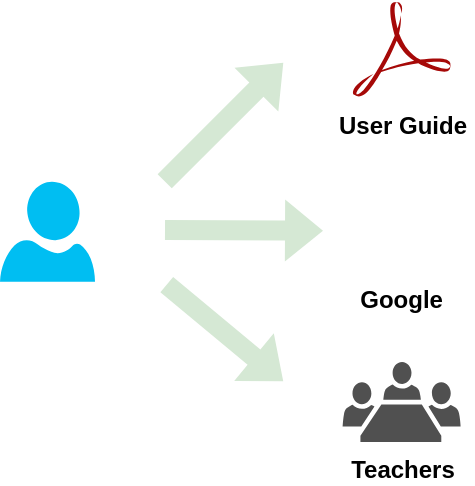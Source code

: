 <mxfile version="20.6.1" type="device"><diagram id="h-h3ssMN3UzHXqdF0aBB" name="Page-1"><mxGraphModel dx="1038" dy="649" grid="1" gridSize="10" guides="1" tooltips="1" connect="1" arrows="1" fold="1" page="1" pageScale="1" pageWidth="850" pageHeight="1100" math="0" shadow="0"><root><mxCell id="0"/><mxCell id="1" parent="0"/><mxCell id="_bQGoiGC8YcQryXEnb_y-1" value="" style="verticalLabelPosition=bottom;html=1;verticalAlign=top;align=center;strokeColor=none;fillColor=#00BEF2;shape=mxgraph.azure.user;" vertex="1" parent="1"><mxGeometry x="378" y="219.87" width="47.5" height="50" as="geometry"/></mxCell><mxCell id="_bQGoiGC8YcQryXEnb_y-5" value="Google" style="shape=image;verticalLabelPosition=bottom;labelBackgroundColor=default;verticalAlign=top;aspect=fixed;imageAspect=0;image=https://1000logos.net/wp-content/uploads/2017/08/Chrome-Logo-2014.png;fontStyle=1" vertex="1" parent="1"><mxGeometry x="543.3" y="224.94" width="71" height="39.87" as="geometry"/></mxCell><mxCell id="_bQGoiGC8YcQryXEnb_y-6" value="&lt;b&gt;User Guide&lt;/b&gt;" style="dashed=0;outlineConnect=0;html=1;align=center;labelPosition=center;verticalLabelPosition=bottom;verticalAlign=top;shape=mxgraph.weblogos.adobe_pdf;fillColor=#A60908" vertex="1" parent="1"><mxGeometry x="554.2" y="130" width="49.2" height="47.6" as="geometry"/></mxCell><mxCell id="_bQGoiGC8YcQryXEnb_y-8" value="&lt;b&gt;Teachers&lt;/b&gt;" style="sketch=0;pointerEvents=1;shadow=0;dashed=0;html=1;strokeColor=none;fillColor=#505050;labelPosition=center;verticalLabelPosition=bottom;verticalAlign=top;outlineConnect=0;align=center;shape=mxgraph.office.users.meeting;" vertex="1" parent="1"><mxGeometry x="549.3" y="310" width="59" height="40" as="geometry"/></mxCell><mxCell id="_bQGoiGC8YcQryXEnb_y-9" value="" style="shape=flexArrow;endArrow=classic;html=1;rounded=0;fillColor=#d5e8d4;strokeColor=none;" edge="1" parent="1"><mxGeometry width="50" height="50" relative="1" as="geometry"><mxPoint x="460" y="220" as="sourcePoint"/><mxPoint x="520" y="160" as="targetPoint"/></mxGeometry></mxCell><mxCell id="_bQGoiGC8YcQryXEnb_y-10" value="" style="shape=flexArrow;endArrow=classic;html=1;rounded=0;fillColor=#d5e8d4;strokeColor=none;" edge="1" parent="1"><mxGeometry width="50" height="50" relative="1" as="geometry"><mxPoint x="460" y="244" as="sourcePoint"/><mxPoint x="540" y="244.38" as="targetPoint"/></mxGeometry></mxCell><mxCell id="_bQGoiGC8YcQryXEnb_y-12" value="" style="shape=flexArrow;endArrow=classic;html=1;rounded=0;strokeColor=none;fillColor=#d5e8d4;" edge="1" parent="1"><mxGeometry width="50" height="50" relative="1" as="geometry"><mxPoint x="461" y="271" as="sourcePoint"/><mxPoint x="520" y="320" as="targetPoint"/></mxGeometry></mxCell></root></mxGraphModel></diagram></mxfile>
